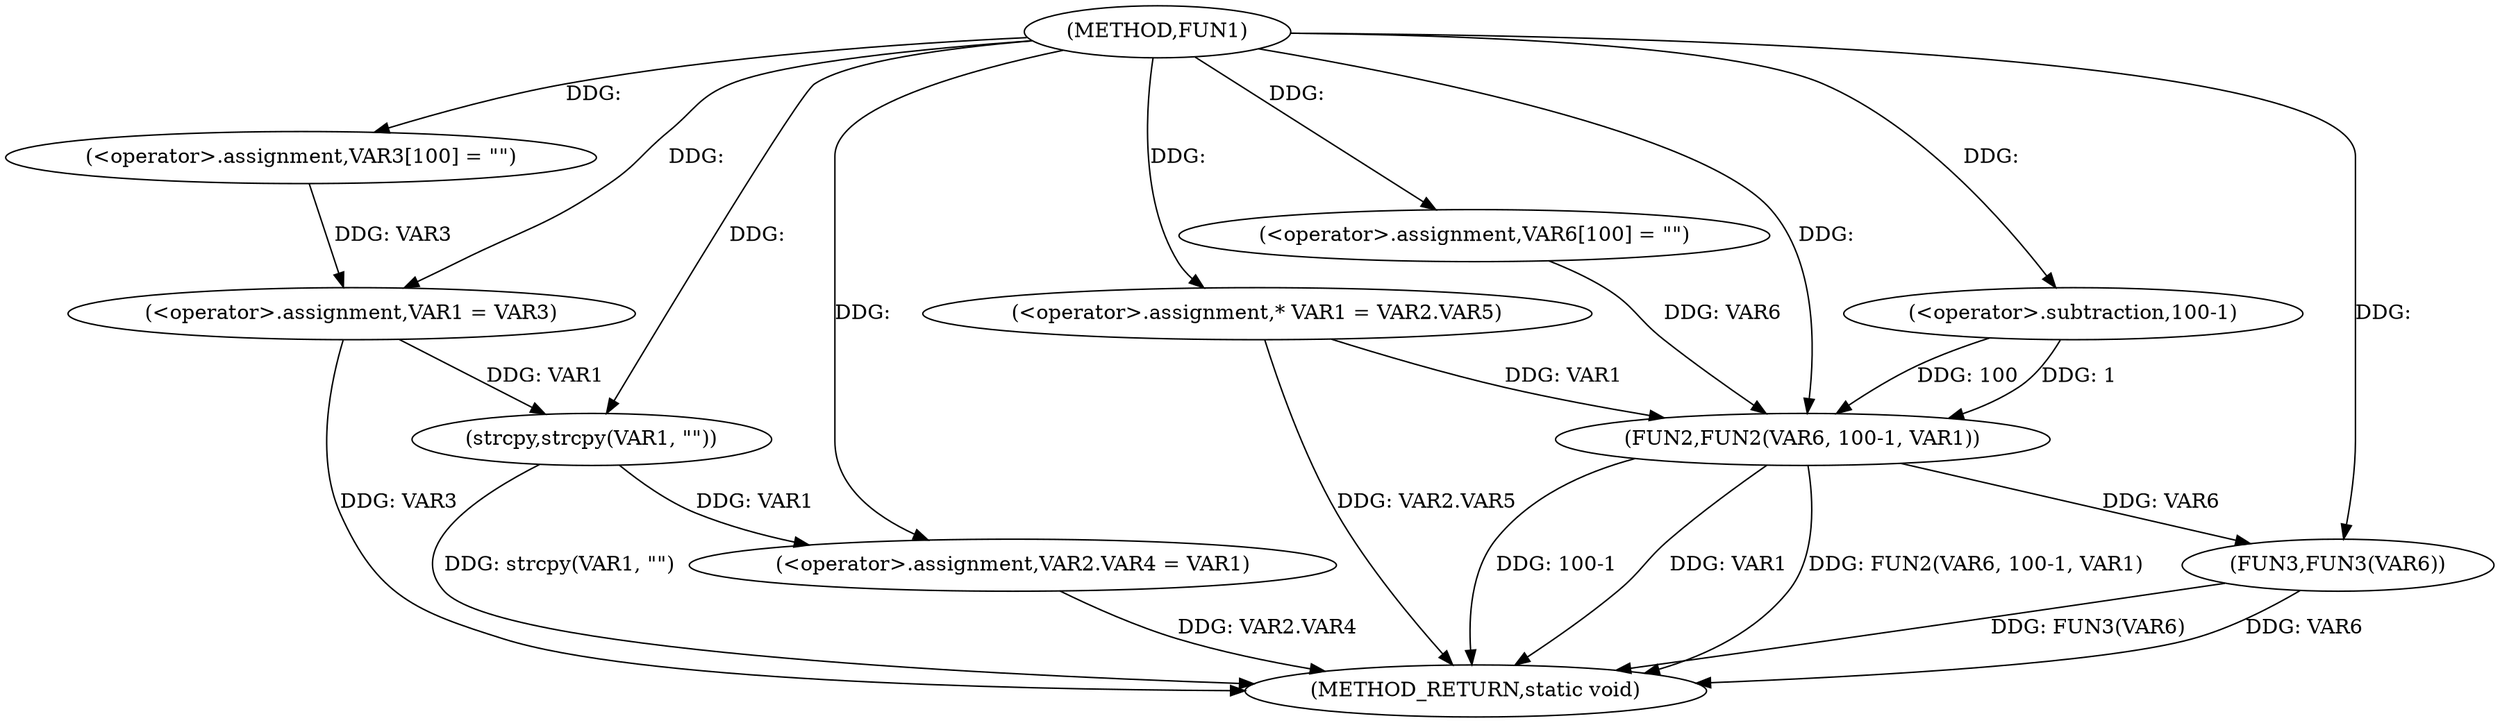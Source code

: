 digraph FUN1 {  
"1000100" [label = "(METHOD,FUN1)" ]
"1000139" [label = "(METHOD_RETURN,static void)" ]
"1000105" [label = "(<operator>.assignment,VAR3[100] = \"\")" ]
"1000108" [label = "(<operator>.assignment,VAR1 = VAR3)" ]
"1000111" [label = "(strcpy,strcpy(VAR1, \"\"))" ]
"1000114" [label = "(<operator>.assignment,VAR2.VAR4 = VAR1)" ]
"1000121" [label = "(<operator>.assignment,* VAR1 = VAR2.VAR5)" ]
"1000128" [label = "(<operator>.assignment,VAR6[100] = \"\")" ]
"1000131" [label = "(FUN2,FUN2(VAR6, 100-1, VAR1))" ]
"1000133" [label = "(<operator>.subtraction,100-1)" ]
"1000137" [label = "(FUN3,FUN3(VAR6))" ]
  "1000121" -> "1000139"  [ label = "DDG: VAR2.VAR5"] 
  "1000131" -> "1000139"  [ label = "DDG: 100-1"] 
  "1000108" -> "1000139"  [ label = "DDG: VAR3"] 
  "1000131" -> "1000139"  [ label = "DDG: VAR1"] 
  "1000111" -> "1000139"  [ label = "DDG: strcpy(VAR1, \"\")"] 
  "1000137" -> "1000139"  [ label = "DDG: FUN3(VAR6)"] 
  "1000131" -> "1000139"  [ label = "DDG: FUN2(VAR6, 100-1, VAR1)"] 
  "1000114" -> "1000139"  [ label = "DDG: VAR2.VAR4"] 
  "1000137" -> "1000139"  [ label = "DDG: VAR6"] 
  "1000100" -> "1000105"  [ label = "DDG: "] 
  "1000105" -> "1000108"  [ label = "DDG: VAR3"] 
  "1000100" -> "1000108"  [ label = "DDG: "] 
  "1000108" -> "1000111"  [ label = "DDG: VAR1"] 
  "1000100" -> "1000111"  [ label = "DDG: "] 
  "1000111" -> "1000114"  [ label = "DDG: VAR1"] 
  "1000100" -> "1000114"  [ label = "DDG: "] 
  "1000100" -> "1000121"  [ label = "DDG: "] 
  "1000100" -> "1000128"  [ label = "DDG: "] 
  "1000128" -> "1000131"  [ label = "DDG: VAR6"] 
  "1000100" -> "1000131"  [ label = "DDG: "] 
  "1000133" -> "1000131"  [ label = "DDG: 100"] 
  "1000133" -> "1000131"  [ label = "DDG: 1"] 
  "1000100" -> "1000133"  [ label = "DDG: "] 
  "1000121" -> "1000131"  [ label = "DDG: VAR1"] 
  "1000131" -> "1000137"  [ label = "DDG: VAR6"] 
  "1000100" -> "1000137"  [ label = "DDG: "] 
}
